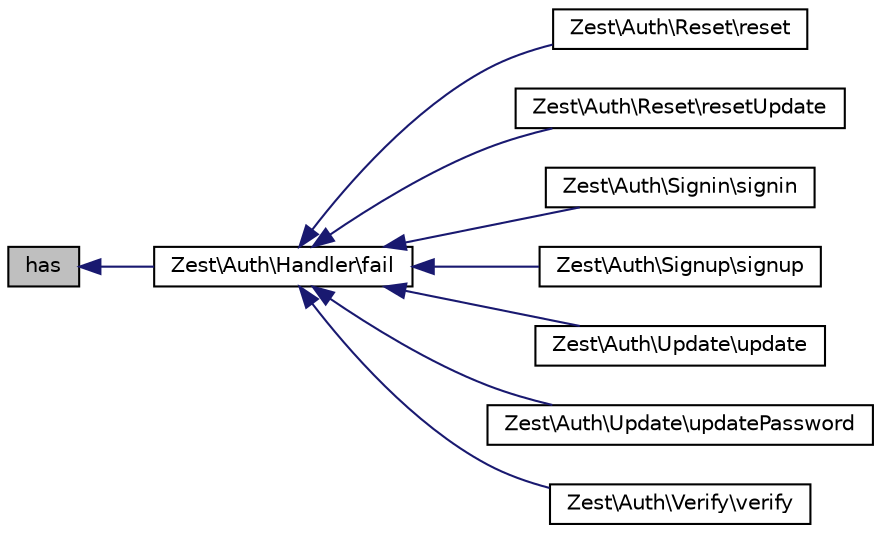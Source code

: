 digraph "has"
{
  edge [fontname="Helvetica",fontsize="10",labelfontname="Helvetica",labelfontsize="10"];
  node [fontname="Helvetica",fontsize="10",shape=record];
  rankdir="LR";
  Node6 [label="has",height=0.2,width=0.4,color="black", fillcolor="grey75", style="filled", fontcolor="black"];
  Node6 -> Node7 [dir="back",color="midnightblue",fontsize="10",style="solid"];
  Node7 [label="Zest\\Auth\\Handler\\fail",height=0.2,width=0.4,color="black", fillcolor="white", style="filled",URL="$class_zest_1_1_auth_1_1_handler.html#ac59dac7398e43cca6e7a717ac210c750"];
  Node7 -> Node8 [dir="back",color="midnightblue",fontsize="10",style="solid"];
  Node8 [label="Zest\\Auth\\Reset\\reset",height=0.2,width=0.4,color="black", fillcolor="white", style="filled",URL="$class_zest_1_1_auth_1_1_reset.html#af47e31ff0add02d09e58ea8764babc03"];
  Node7 -> Node9 [dir="back",color="midnightblue",fontsize="10",style="solid"];
  Node9 [label="Zest\\Auth\\Reset\\resetUpdate",height=0.2,width=0.4,color="black", fillcolor="white", style="filled",URL="$class_zest_1_1_auth_1_1_reset.html#ad64c08a9ce4e24a30b099d3bc0b4c892"];
  Node7 -> Node10 [dir="back",color="midnightblue",fontsize="10",style="solid"];
  Node10 [label="Zest\\Auth\\Signin\\signin",height=0.2,width=0.4,color="black", fillcolor="white", style="filled",URL="$class_zest_1_1_auth_1_1_signin.html#a984c5d9a26fdfe5871fb70f76c801eb8"];
  Node7 -> Node11 [dir="back",color="midnightblue",fontsize="10",style="solid"];
  Node11 [label="Zest\\Auth\\Signup\\signup",height=0.2,width=0.4,color="black", fillcolor="white", style="filled",URL="$class_zest_1_1_auth_1_1_signup.html#adb957ab642825252ca494ffdf24fc27b"];
  Node7 -> Node12 [dir="back",color="midnightblue",fontsize="10",style="solid"];
  Node12 [label="Zest\\Auth\\Update\\update",height=0.2,width=0.4,color="black", fillcolor="white", style="filled",URL="$class_zest_1_1_auth_1_1_update.html#a13805a530e1b37ab385290a70e779a68"];
  Node7 -> Node13 [dir="back",color="midnightblue",fontsize="10",style="solid"];
  Node13 [label="Zest\\Auth\\Update\\updatePassword",height=0.2,width=0.4,color="black", fillcolor="white", style="filled",URL="$class_zest_1_1_auth_1_1_update.html#aeca2b4ab2b5298b4c186a17f2e5de52c"];
  Node7 -> Node14 [dir="back",color="midnightblue",fontsize="10",style="solid"];
  Node14 [label="Zest\\Auth\\Verify\\verify",height=0.2,width=0.4,color="black", fillcolor="white", style="filled",URL="$class_zest_1_1_auth_1_1_verify.html#a6b55dfbe4680d05296400f995e1e3b99"];
}
